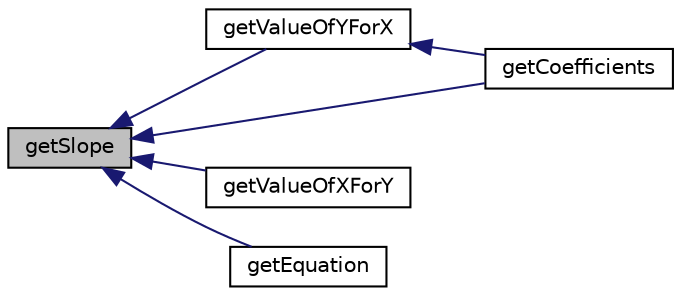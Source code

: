 digraph "getSlope"
{
  edge [fontname="Helvetica",fontsize="10",labelfontname="Helvetica",labelfontsize="10"];
  node [fontname="Helvetica",fontsize="10",shape=record];
  rankdir="LR";
  Node17 [label="getSlope",height=0.2,width=0.4,color="black", fillcolor="grey75", style="filled", fontcolor="black"];
  Node17 -> Node18 [dir="back",color="midnightblue",fontsize="10",style="solid",fontname="Helvetica"];
  Node18 [label="getValueOfYForX",height=0.2,width=0.4,color="black", fillcolor="white", style="filled",URL="$class_p_h_p_excel___polynomial___best___fit.html#a0166e34b8a912b4ddf624660852345ec"];
  Node18 -> Node19 [dir="back",color="midnightblue",fontsize="10",style="solid",fontname="Helvetica"];
  Node19 [label="getCoefficients",height=0.2,width=0.4,color="black", fillcolor="white", style="filled",URL="$class_p_h_p_excel___polynomial___best___fit.html#a10f4618687cea0c64ce7fc136ada6958"];
  Node17 -> Node20 [dir="back",color="midnightblue",fontsize="10",style="solid",fontname="Helvetica"];
  Node20 [label="getValueOfXForY",height=0.2,width=0.4,color="black", fillcolor="white", style="filled",URL="$class_p_h_p_excel___polynomial___best___fit.html#ae806bb042d6c95387e82c6feb5d178a5"];
  Node17 -> Node21 [dir="back",color="midnightblue",fontsize="10",style="solid",fontname="Helvetica"];
  Node21 [label="getEquation",height=0.2,width=0.4,color="black", fillcolor="white", style="filled",URL="$class_p_h_p_excel___polynomial___best___fit.html#a015c81d685693d7575b997328ff5930f"];
  Node17 -> Node19 [dir="back",color="midnightblue",fontsize="10",style="solid",fontname="Helvetica"];
}
